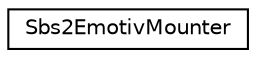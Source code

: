 digraph G
{
  edge [fontname="Helvetica",fontsize="10",labelfontname="Helvetica",labelfontsize="10"];
  node [fontname="Helvetica",fontsize="10",shape=record];
  rankdir="LR";
  Node1 [label="Sbs2EmotivMounter",height=0.2,width=0.4,color="black", fillcolor="white", style="filled",URL="$class_sbs2_emotiv_mounter.html"];
}
